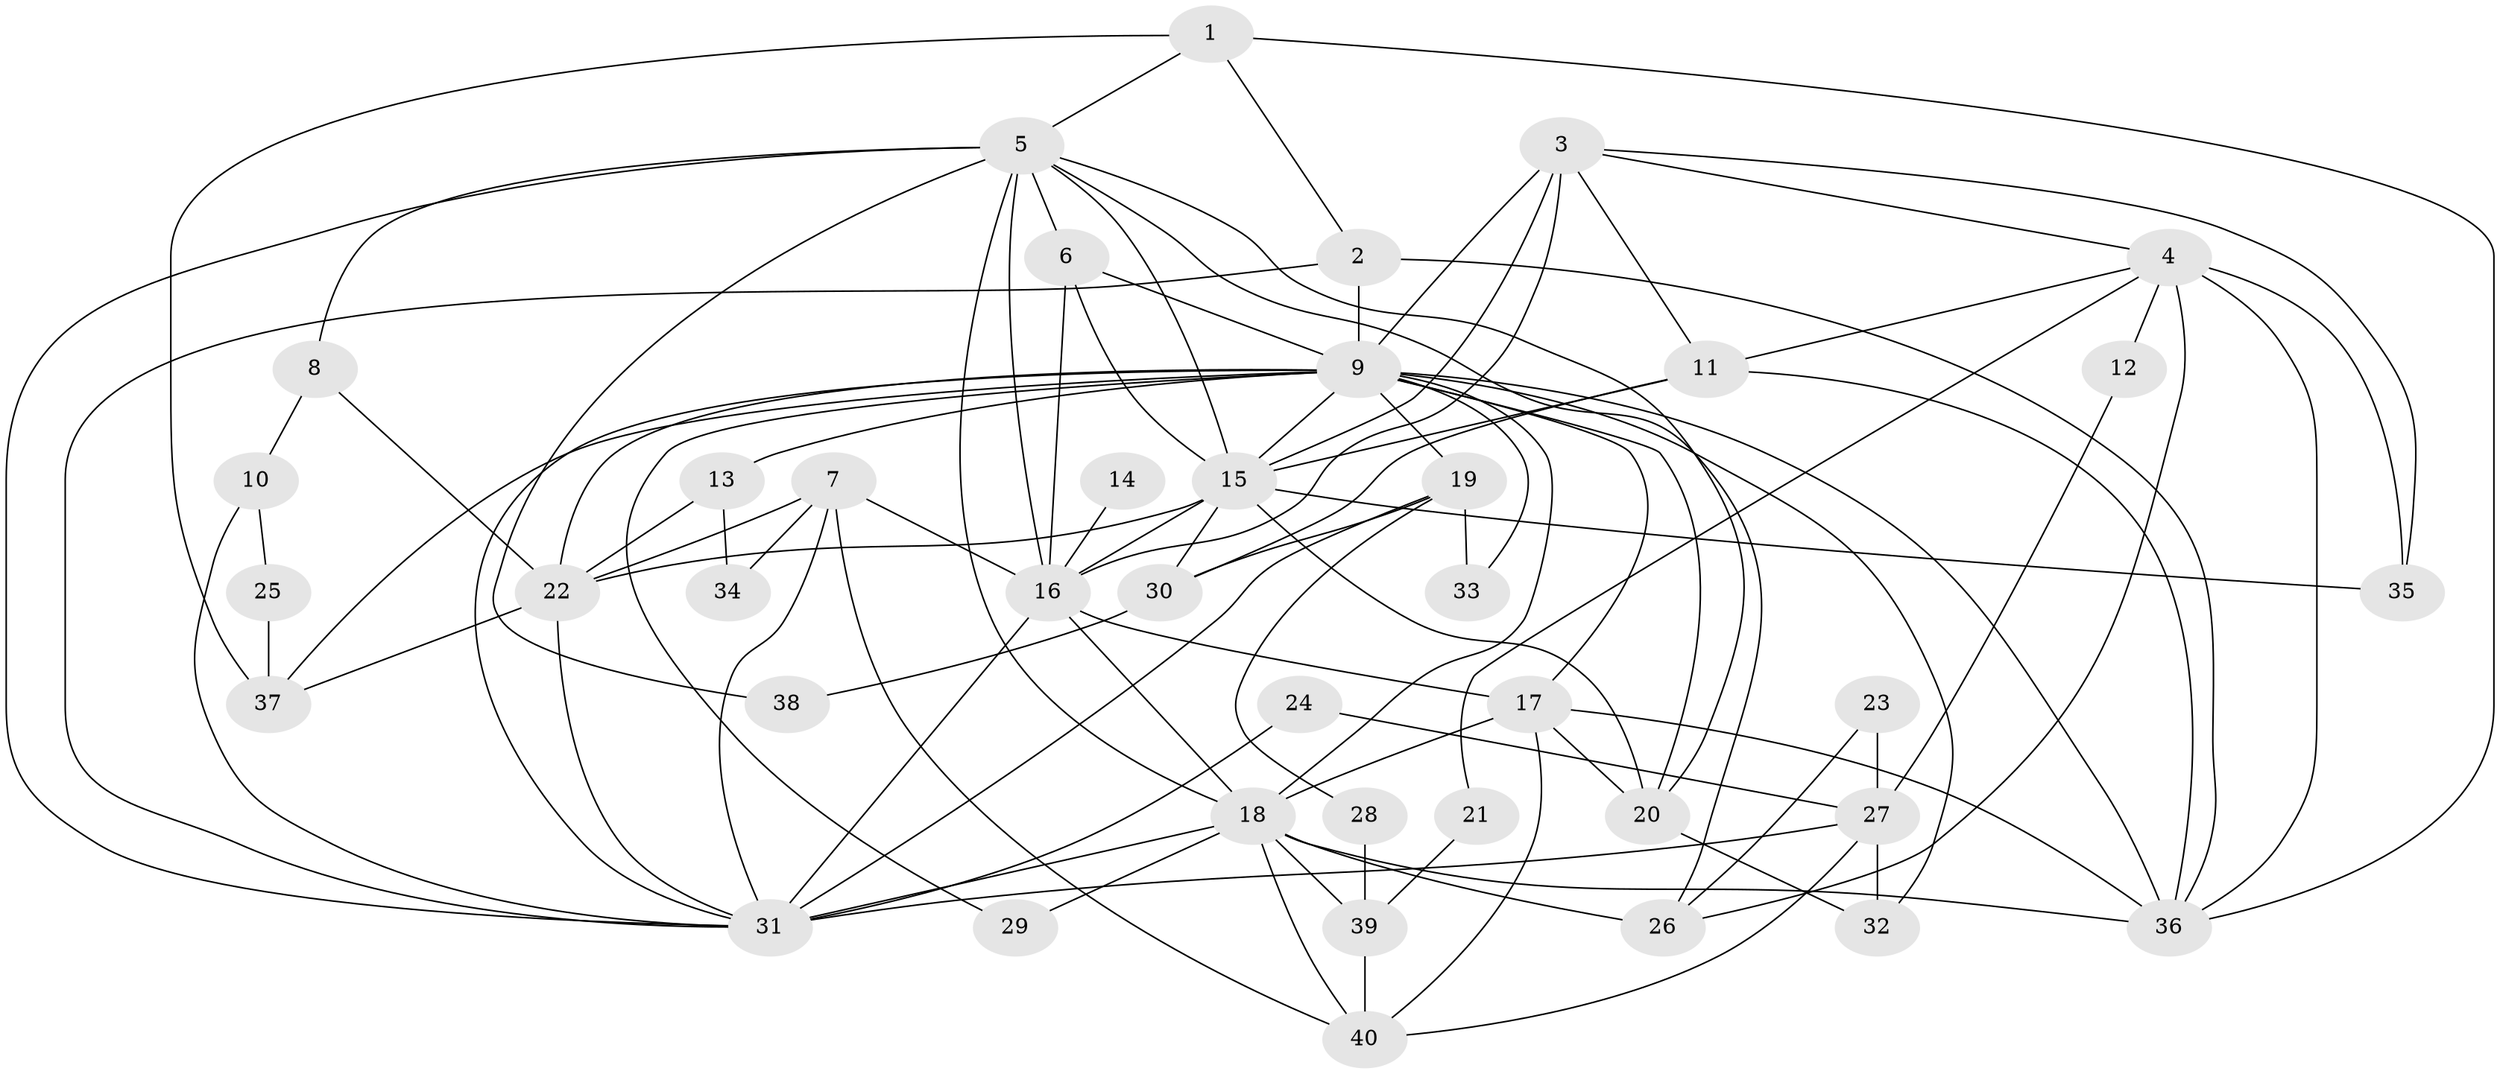 // original degree distribution, {2: 0.2125, 5: 0.1875, 3: 0.225, 8: 0.025, 4: 0.2, 7: 0.0625, 6: 0.0875}
// Generated by graph-tools (version 1.1) at 2025/36/03/09/25 02:36:09]
// undirected, 40 vertices, 97 edges
graph export_dot {
graph [start="1"]
  node [color=gray90,style=filled];
  1;
  2;
  3;
  4;
  5;
  6;
  7;
  8;
  9;
  10;
  11;
  12;
  13;
  14;
  15;
  16;
  17;
  18;
  19;
  20;
  21;
  22;
  23;
  24;
  25;
  26;
  27;
  28;
  29;
  30;
  31;
  32;
  33;
  34;
  35;
  36;
  37;
  38;
  39;
  40;
  1 -- 2 [weight=2.0];
  1 -- 5 [weight=2.0];
  1 -- 36 [weight=1.0];
  1 -- 37 [weight=1.0];
  2 -- 9 [weight=1.0];
  2 -- 31 [weight=2.0];
  2 -- 36 [weight=1.0];
  3 -- 4 [weight=1.0];
  3 -- 9 [weight=1.0];
  3 -- 11 [weight=1.0];
  3 -- 15 [weight=1.0];
  3 -- 16 [weight=2.0];
  3 -- 35 [weight=1.0];
  4 -- 11 [weight=1.0];
  4 -- 12 [weight=1.0];
  4 -- 21 [weight=1.0];
  4 -- 26 [weight=1.0];
  4 -- 35 [weight=1.0];
  4 -- 36 [weight=2.0];
  5 -- 6 [weight=1.0];
  5 -- 8 [weight=1.0];
  5 -- 15 [weight=2.0];
  5 -- 16 [weight=2.0];
  5 -- 18 [weight=2.0];
  5 -- 20 [weight=1.0];
  5 -- 26 [weight=1.0];
  5 -- 31 [weight=1.0];
  5 -- 38 [weight=1.0];
  6 -- 9 [weight=1.0];
  6 -- 15 [weight=1.0];
  6 -- 16 [weight=1.0];
  7 -- 16 [weight=1.0];
  7 -- 22 [weight=1.0];
  7 -- 31 [weight=1.0];
  7 -- 34 [weight=1.0];
  7 -- 40 [weight=1.0];
  8 -- 10 [weight=1.0];
  8 -- 22 [weight=1.0];
  9 -- 13 [weight=1.0];
  9 -- 15 [weight=1.0];
  9 -- 17 [weight=2.0];
  9 -- 18 [weight=1.0];
  9 -- 19 [weight=2.0];
  9 -- 20 [weight=1.0];
  9 -- 22 [weight=1.0];
  9 -- 29 [weight=1.0];
  9 -- 31 [weight=1.0];
  9 -- 32 [weight=1.0];
  9 -- 33 [weight=1.0];
  9 -- 36 [weight=1.0];
  9 -- 37 [weight=1.0];
  10 -- 25 [weight=1.0];
  10 -- 31 [weight=1.0];
  11 -- 15 [weight=1.0];
  11 -- 30 [weight=1.0];
  11 -- 36 [weight=1.0];
  12 -- 27 [weight=1.0];
  13 -- 22 [weight=1.0];
  13 -- 34 [weight=1.0];
  14 -- 16 [weight=2.0];
  15 -- 16 [weight=2.0];
  15 -- 20 [weight=1.0];
  15 -- 22 [weight=2.0];
  15 -- 30 [weight=1.0];
  15 -- 35 [weight=1.0];
  16 -- 17 [weight=1.0];
  16 -- 18 [weight=1.0];
  16 -- 31 [weight=3.0];
  17 -- 18 [weight=1.0];
  17 -- 20 [weight=1.0];
  17 -- 36 [weight=1.0];
  17 -- 40 [weight=1.0];
  18 -- 26 [weight=3.0];
  18 -- 29 [weight=1.0];
  18 -- 31 [weight=1.0];
  18 -- 36 [weight=3.0];
  18 -- 39 [weight=1.0];
  18 -- 40 [weight=1.0];
  19 -- 28 [weight=1.0];
  19 -- 30 [weight=1.0];
  19 -- 31 [weight=1.0];
  19 -- 33 [weight=1.0];
  20 -- 32 [weight=1.0];
  21 -- 39 [weight=1.0];
  22 -- 31 [weight=1.0];
  22 -- 37 [weight=1.0];
  23 -- 26 [weight=1.0];
  23 -- 27 [weight=1.0];
  24 -- 27 [weight=1.0];
  24 -- 31 [weight=1.0];
  25 -- 37 [weight=1.0];
  27 -- 31 [weight=1.0];
  27 -- 32 [weight=1.0];
  27 -- 40 [weight=1.0];
  28 -- 39 [weight=1.0];
  30 -- 38 [weight=1.0];
  39 -- 40 [weight=1.0];
}
